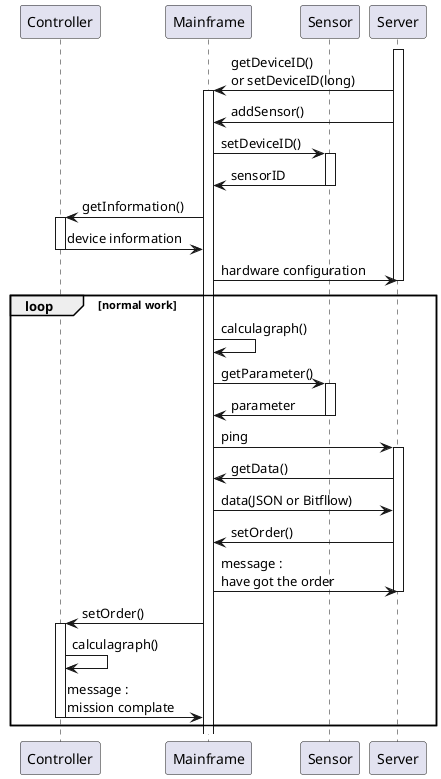 @startuml
participant Controller as controller
participant Mainframe as mainfarme
participant Sensor as sensor
participant Server as server

activate server
server -> mainfarme:getDeviceID()\nor setDeviceID(long)
activate mainfarme
server -> mainfarme:addSensor()
mainfarme -> sensor:setDeviceID()
activate sensor
sensor -> mainfarme:sensorID
deactivate sensor
mainfarme -> controller:getInformation()
activate controller
controller -> mainfarme:device information
deactivate controller
mainfarme -> server:hardware configuration
deactivate server


loop normal work
mainfarme -> mainfarme:calculagraph()
mainfarme -> sensor:getParameter()
activate sensor
sensor -> mainfarme:parameter
deactivate sensor
mainfarme -> server:ping
activate server
server -> mainfarme:getData()
mainfarme -> server:data(JSON or Bitfllow)
server -> mainfarme:setOrder()
mainfarme -> server:message : \nhave got the order
deactivate server
mainfarme -> controller:setOrder()
activate controller
controller -> controller:calculagraph()
controller -> mainfarme:message :\nmission complate
deactivate controller
end

@enduml
